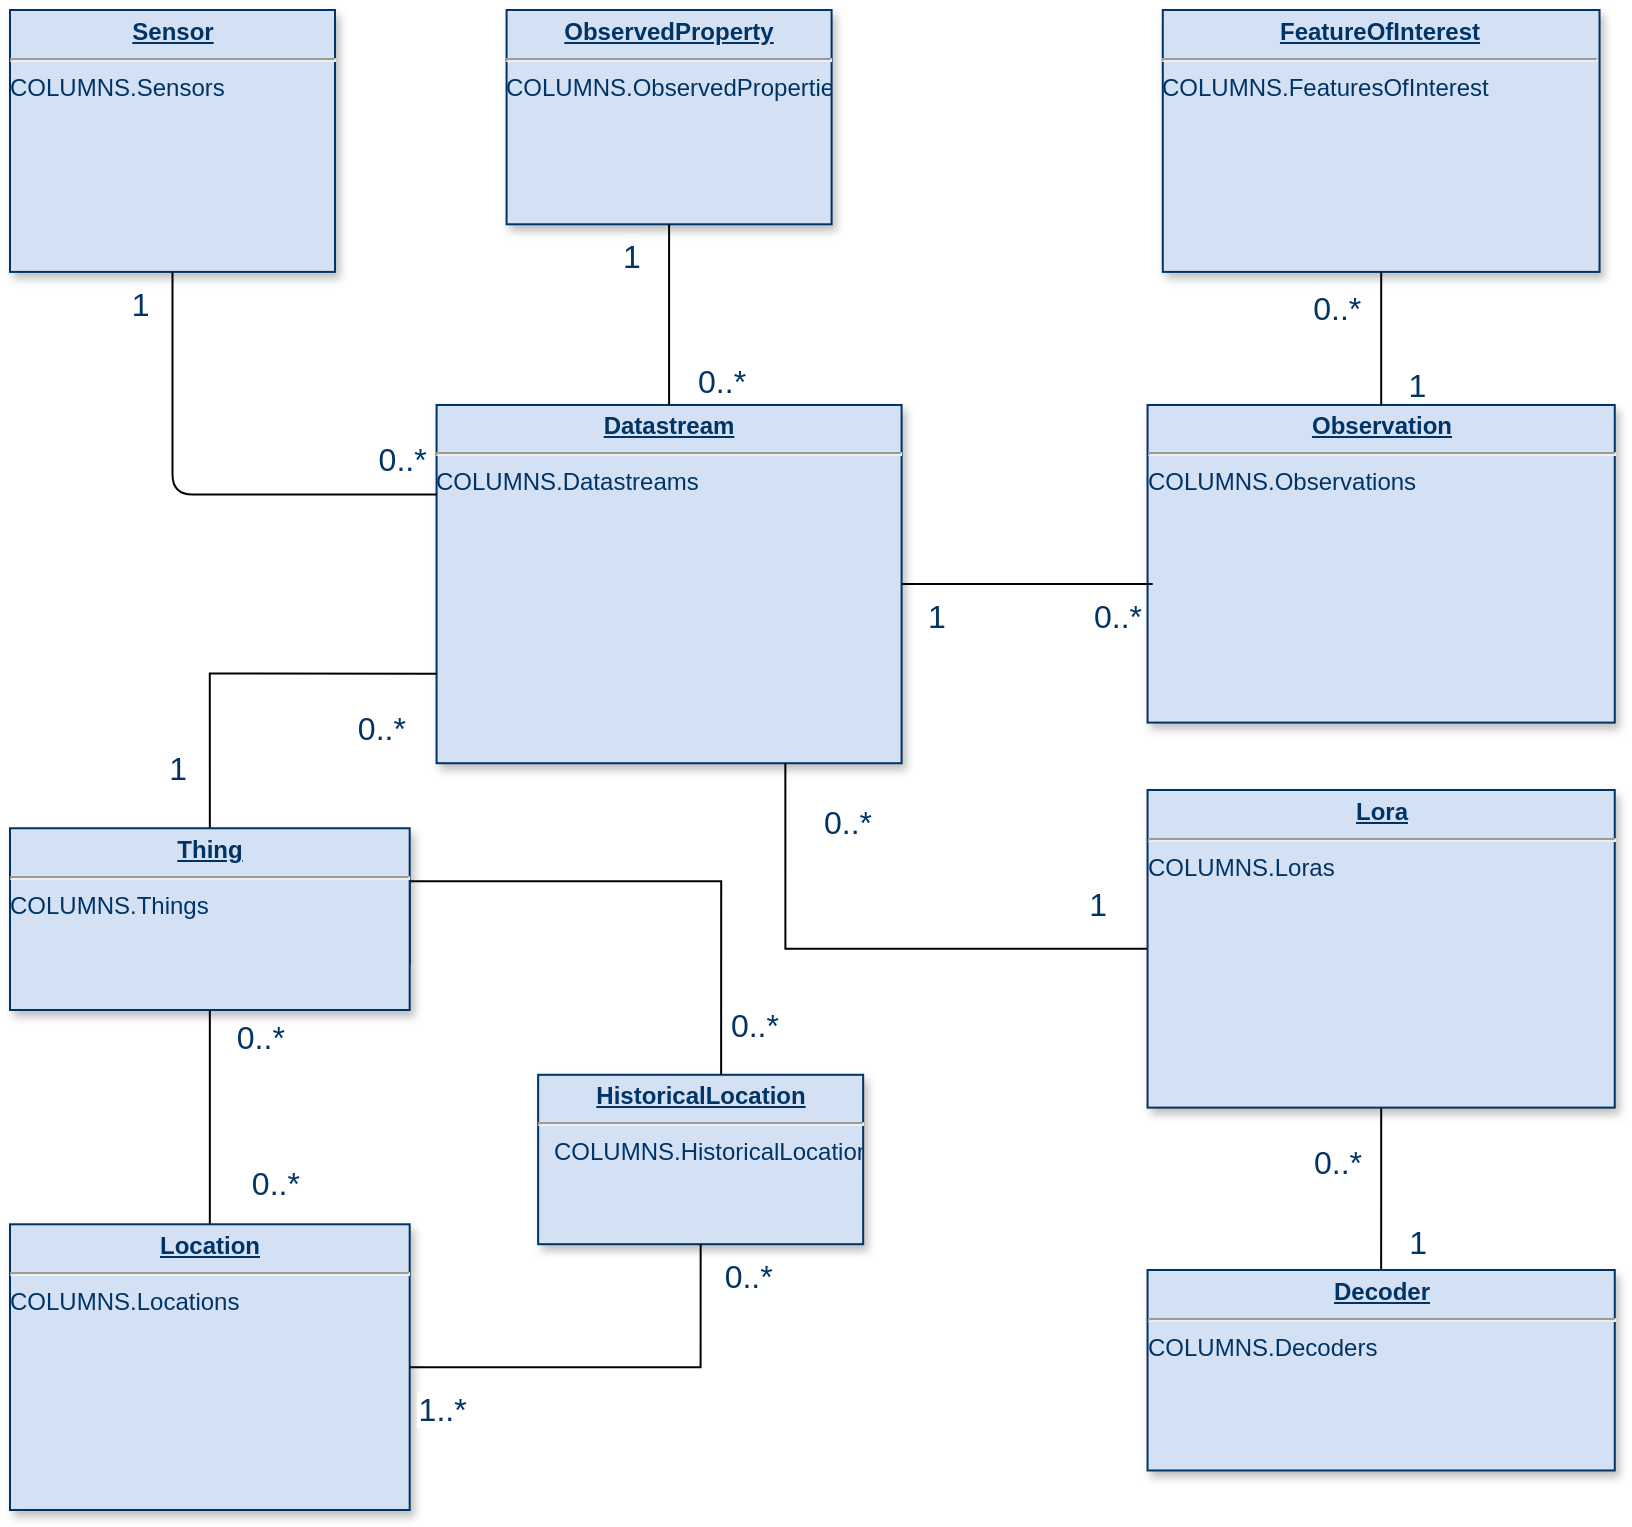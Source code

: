 <mxfile version="22.1.18" type="github">
  <diagram name="Page-1" id="efa7a0a1-bf9b-a30e-e6df-94a7791c09e9">
    <mxGraphModel dx="3053" dy="1057" grid="1" gridSize="10" guides="1" tooltips="1" connect="1" arrows="1" fold="1" page="1" pageScale="1" pageWidth="826" pageHeight="1169" background="none" math="0" shadow="0">
      <root>
        <mxCell id="0" />
        <mxCell id="1" parent="0" />
        <mxCell id="BFmJljl-8hoy7SMpkLxM-120" value="" style="group" parent="1" vertex="1" connectable="0">
          <mxGeometry x="-10" width="810" height="750" as="geometry" />
        </mxCell>
        <mxCell id="22" value="&lt;p style=&quot;margin: 0px; margin-top: 4px; text-align: center; text-decoration: underline;&quot;&gt;&lt;strong&gt;Observation&lt;/strong&gt;&lt;/p&gt;&lt;hr&gt;COLUMNS.Observations" style="verticalAlign=top;align=left;overflow=fill;fontSize=12;fontFamily=Helvetica;html=1;strokeColor=#003366;shadow=1;fillColor=#D4E1F5;fontColor=#003366" parent="BFmJljl-8hoy7SMpkLxM-120" vertex="1">
          <mxGeometry x="568.775" y="197.487" width="233.605" height="158.811" as="geometry" />
        </mxCell>
        <mxCell id="23" value="&lt;p style=&quot;margin: 0px; margin-top: 4px; text-align: center; text-decoration: underline;&quot;&gt;&lt;strong&gt;ObservedProperty&lt;/strong&gt;&lt;/p&gt;&lt;hr&gt;COLUMNS.ObservedProperties" style="verticalAlign=top;align=left;overflow=fill;fontSize=12;fontFamily=Helvetica;html=1;strokeColor=#003366;shadow=1;fillColor=#D4E1F5;fontColor=#003366" parent="BFmJljl-8hoy7SMpkLxM-120" vertex="1">
          <mxGeometry x="248.29" width="162.51" height="107.143" as="geometry" />
        </mxCell>
        <mxCell id="24" value="&lt;p style=&quot;margin: 0px; margin-top: 4px; text-align: center; text-decoration: underline;&quot;&gt;&lt;strong&gt;Sensor&lt;/strong&gt;&lt;/p&gt;&lt;hr&gt;COLUMNS.Sensors" style="verticalAlign=top;align=left;overflow=fill;fontSize=12;fontFamily=Helvetica;html=1;strokeColor=#003366;shadow=1;fillColor=#D4E1F5;fontColor=#003366" parent="BFmJljl-8hoy7SMpkLxM-120" vertex="1">
          <mxGeometry width="162.51" height="130.952" as="geometry" />
        </mxCell>
        <mxCell id="27" value="&lt;p style=&quot;margin: 0px; margin-top: 4px; text-align: center; text-decoration: underline;&quot;&gt;&lt;strong&gt;FeatureOfInterest&lt;/strong&gt;&lt;/p&gt;&lt;hr&gt;COLUMNS.FeaturesOfInterest" style="verticalAlign=top;align=left;overflow=fill;fontSize=12;fontFamily=Helvetica;html=1;strokeColor=#003366;shadow=1;fillColor=#D4E1F5;fontColor=#003366" parent="BFmJljl-8hoy7SMpkLxM-120" vertex="1">
          <mxGeometry x="576.39" width="218.37" height="130.952" as="geometry" />
        </mxCell>
        <mxCell id="28" value="&lt;p style=&quot;margin: 0px; margin-top: 4px; text-align: center; text-decoration: underline;&quot;&gt;&lt;strong&gt;Location&lt;/strong&gt;&lt;/p&gt;&lt;hr&gt;COLUMNS.Locations" style="verticalAlign=top;align=left;overflow=fill;fontSize=12;fontFamily=Helvetica;html=1;strokeColor=#003366;shadow=1;fillColor=#D4E1F5;fontColor=#003366" parent="BFmJljl-8hoy7SMpkLxM-120" vertex="1">
          <mxGeometry y="607.143" width="199.84" height="142.857" as="geometry" />
        </mxCell>
        <mxCell id="29" value="&lt;p style=&quot;margin: 0px; margin-top: 4px; text-align: center; text-decoration: underline;&quot;&gt;&lt;strong&gt;Datastream&lt;/strong&gt;&lt;/p&gt;&lt;hr&gt;COLUMNS.Datastreams" style="verticalAlign=top;align=left;overflow=fill;fontSize=12;fontFamily=Helvetica;html=1;strokeColor=#003366;shadow=1;fillColor=#D4E1F5;fontColor=#003366" parent="BFmJljl-8hoy7SMpkLxM-120" vertex="1">
          <mxGeometry x="213.292" y="197.487" width="232.508" height="179.127" as="geometry" />
        </mxCell>
        <mxCell id="33" value="&lt;p style=&quot;margin: 0px; margin-top: 4px; text-align: center; text-decoration: underline;&quot;&gt;&lt;strong&gt;HistoricalLocation&lt;/strong&gt;&lt;/p&gt;&lt;hr&gt;&lt;p style=&quot;margin: 0px; margin-left: 8px;&quot;&gt;COLUMNS.HistoricalLocations&lt;/p&gt;" style="verticalAlign=top;align=left;overflow=fill;fontSize=12;fontFamily=Helvetica;html=1;strokeColor=#003366;shadow=1;fillColor=#D4E1F5;fontColor=#003366" parent="BFmJljl-8hoy7SMpkLxM-120" vertex="1">
          <mxGeometry x="264.075" y="532.397" width="162.508" height="84.699" as="geometry" />
        </mxCell>
        <mxCell id="51" value="" style="endArrow=none;endSize=12;startArrow=none;startSize=14;startFill=0;edgeStyle=orthogonalEdgeStyle;endFill=0;" parent="BFmJljl-8hoy7SMpkLxM-120" source="23" target="29" edge="1">
          <mxGeometry x="395.463" y="423.497" as="geometry">
            <mxPoint x="385.306" y="411.397" as="sourcePoint" />
            <mxPoint x="547.814" y="411.397" as="targetPoint" />
          </mxGeometry>
        </mxCell>
        <mxCell id="52" value="1" style="resizable=0;align=left;verticalAlign=top;labelBackgroundColor=#ffffff;fontSize=16;strokeColor=#003366;shadow=1;fillColor=#D4E1F5;fontColor=#003366" parent="51" connectable="0" vertex="1">
          <mxGeometry x="-1" relative="1" as="geometry">
            <mxPoint x="-25" as="offset" />
          </mxGeometry>
        </mxCell>
        <mxCell id="53" value="0..*&#xa;" style="resizable=0;align=right;verticalAlign=top;labelBackgroundColor=#ffffff;fontSize=16;strokeColor=#003366;shadow=1;fillColor=#D4E1F5;fontColor=#003366" parent="51" connectable="0" vertex="1">
          <mxGeometry x="1" relative="1" as="geometry">
            <mxPoint x="40" y="-28" as="offset" />
          </mxGeometry>
        </mxCell>
        <mxCell id="66" value="" style="endArrow=none;endSize=12;startArrow=none;startSize=14;startFill=0;edgeStyle=orthogonalEdgeStyle;entryX=1;entryY=0.5;entryDx=0;entryDy=0;endFill=0;exitX=0.5;exitY=1;exitDx=0;exitDy=0;rounded=0;curved=0;" parent="BFmJljl-8hoy7SMpkLxM-120" source="33" target="28" edge="1">
          <mxGeometry x="476.717" y="636.649" as="geometry">
            <mxPoint x="466.56" y="624.55" as="sourcePoint" />
            <mxPoint x="985.204" y="919.594" as="targetPoint" />
          </mxGeometry>
        </mxCell>
        <mxCell id="67" value="0..*" style="resizable=0;align=left;verticalAlign=top;labelBackgroundColor=#ffffff;fontSize=16;strokeColor=#003366;shadow=1;fillColor=#D4E1F5;fontColor=#003366" parent="66" connectable="0" vertex="1">
          <mxGeometry x="-1" relative="1" as="geometry">
            <mxPoint x="10" as="offset" />
          </mxGeometry>
        </mxCell>
        <mxCell id="68" value="1..*" style="resizable=0;align=right;verticalAlign=top;labelBackgroundColor=#ffffff;fontSize=16;strokeColor=#003366;shadow=1;fillColor=#D4E1F5;fontColor=#003366" parent="66" connectable="0" vertex="1">
          <mxGeometry x="1" relative="1" as="geometry">
            <mxPoint x="30" y="5" as="offset" />
          </mxGeometry>
        </mxCell>
        <mxCell id="72" value="" style="endArrow=none;endSize=12;startArrow=none;startSize=14;startFill=0;edgeStyle=orthogonalEdgeStyle;entryX=0;entryY=0.75;rounded=0;endFill=0;exitX=0.5;exitY=0;exitDx=0;exitDy=0;entryDx=0;entryDy=0;" parent="BFmJljl-8hoy7SMpkLxM-120" source="34" target="29" edge="1">
          <mxGeometry x="425.933" y="992.194" as="geometry">
            <mxPoint x="415.776" y="980.094" as="sourcePoint" />
            <mxPoint x="578.284" y="980.094" as="targetPoint" />
          </mxGeometry>
        </mxCell>
        <mxCell id="73" value="0..*&#xa;" style="resizable=0;align=left;verticalAlign=top;labelBackgroundColor=#ffffff;fontSize=16;strokeColor=#003366;shadow=1;fillColor=#D4E1F5;fontColor=#003366" parent="72" connectable="0" vertex="1">
          <mxGeometry x="-1" relative="1" as="geometry">
            <mxPoint x="72" y="-66" as="offset" />
          </mxGeometry>
        </mxCell>
        <mxCell id="74" value="1" style="resizable=0;align=right;verticalAlign=top;labelBackgroundColor=#ffffff;fontSize=16;strokeColor=#003366;shadow=1;fillColor=#D4E1F5;fontColor=#003366" parent="72" connectable="0" vertex="1">
          <mxGeometry x="1" relative="1" as="geometry">
            <mxPoint x="-123" y="31" as="offset" />
          </mxGeometry>
        </mxCell>
        <mxCell id="84" value="" style="endArrow=none;endSize=12;startArrow=none;startSize=14;startFill=0;edgeStyle=orthogonalEdgeStyle;endFill=0;" parent="BFmJljl-8hoy7SMpkLxM-120" source="27" target="22" edge="1">
          <mxGeometry x="1411.137" y="157.299" as="geometry">
            <mxPoint x="1400.98" y="145.199" as="sourcePoint" />
            <mxPoint x="1563.488" y="145.199" as="targetPoint" />
          </mxGeometry>
        </mxCell>
        <mxCell id="85" value="0..*" style="resizable=0;align=left;verticalAlign=top;labelBackgroundColor=#ffffff;fontSize=16;strokeColor=#003366;shadow=1;fillColor=#D4E1F5;fontColor=#003366" parent="84" connectable="0" vertex="1">
          <mxGeometry x="-1" relative="1" as="geometry">
            <mxPoint x="-36" y="2" as="offset" />
          </mxGeometry>
        </mxCell>
        <mxCell id="86" value="1" style="resizable=0;align=right;verticalAlign=top;labelBackgroundColor=#ffffff;fontSize=16;strokeColor=#003366;shadow=1;fillColor=#D4E1F5;fontColor=#003366" parent="84" connectable="0" vertex="1">
          <mxGeometry x="1" relative="1" as="geometry">
            <mxPoint x="24" y="-26" as="offset" />
          </mxGeometry>
        </mxCell>
        <mxCell id="99" value="" style="endArrow=none;endSize=12;startArrow=none;startSize=14;startFill=0;edgeStyle=orthogonalEdgeStyle;endFill=0;exitX=0;exitY=0.25;exitDx=0;exitDy=0;" parent="BFmJljl-8hoy7SMpkLxM-120" source="29" target="24" edge="1">
          <mxGeometry x="375.149" y="435.597" as="geometry">
            <mxPoint x="364.993" y="423.497" as="sourcePoint" />
            <mxPoint x="527.5" y="423.497" as="targetPoint" />
            <Array as="points" />
          </mxGeometry>
        </mxCell>
        <mxCell id="100" value="0..*&#xa;" style="resizable=0;align=left;verticalAlign=top;labelBackgroundColor=#ffffff;fontSize=16;strokeColor=#003366;shadow=1;fillColor=#D4E1F5;fontColor=#003366" parent="99" connectable="0" vertex="1">
          <mxGeometry x="-1" relative="1" as="geometry">
            <mxPoint x="-31" y="-34" as="offset" />
          </mxGeometry>
        </mxCell>
        <mxCell id="101" value="1" style="resizable=0;align=right;verticalAlign=top;labelBackgroundColor=#ffffff;fontSize=16;strokeColor=#003366;shadow=1;fillColor=#D4E1F5;fontColor=#003366" parent="99" connectable="0" vertex="1">
          <mxGeometry x="1" relative="1" as="geometry">
            <mxPoint x="-10" as="offset" />
          </mxGeometry>
        </mxCell>
        <mxCell id="107" value="" style="endArrow=none;edgeStyle=orthogonalEdgeStyle;" parent="BFmJljl-8hoy7SMpkLxM-120" source="28" target="34" edge="1">
          <mxGeometry x="192.978" y="1149.493" as="geometry">
            <mxPoint x="182.821" y="1137.393" as="sourcePoint" />
            <mxPoint x="345.329" y="1137.393" as="targetPoint" />
          </mxGeometry>
        </mxCell>
        <mxCell id="108" value="0..*" style="resizable=0;align=left;verticalAlign=bottom;labelBackgroundColor=#ffffff;fontSize=16;strokeColor=#003366;shadow=1;fillColor=#D4E1F5;fontColor=#003366" parent="107" connectable="0" vertex="1">
          <mxGeometry x="-1" relative="1" as="geometry">
            <mxPoint x="19" y="-10" as="offset" />
          </mxGeometry>
        </mxCell>
        <mxCell id="109" value="0..*" style="resizable=0;align=right;verticalAlign=bottom;labelBackgroundColor=#ffffff;fontSize=16;strokeColor=#003366;shadow=1;fillColor=#D4E1F5;fontColor=#003366" parent="107" connectable="0" vertex="1">
          <mxGeometry x="1" relative="1" as="geometry">
            <mxPoint x="39" y="24" as="offset" />
          </mxGeometry>
        </mxCell>
        <mxCell id="BFmJljl-8hoy7SMpkLxM-113" value="1" style="resizable=0;align=right;verticalAlign=top;labelBackgroundColor=#ffffff;fontSize=16;strokeColor=#003366;shadow=1;fillColor=#D4E1F5;fontColor=#003366" parent="BFmJljl-8hoy7SMpkLxM-120" connectable="0" vertex="1">
          <mxGeometry x="192.978" y="431.06" as="geometry" />
        </mxCell>
        <mxCell id="BFmJljl-8hoy7SMpkLxM-115" value="0..*" style="resizable=0;align=right;verticalAlign=bottom;labelBackgroundColor=#ffffff;fontSize=16;strokeColor=#003366;shadow=1;fillColor=#D4E1F5;fontColor=#003366" parent="BFmJljl-8hoy7SMpkLxM-120" connectable="0" vertex="1">
          <mxGeometry x="385.956" y="518.034" as="geometry" />
        </mxCell>
        <mxCell id="BFmJljl-8hoy7SMpkLxM-117" style="edgeStyle=orthogonalEdgeStyle;rounded=0;orthogonalLoop=1;jettySize=auto;html=1;exitX=1;exitY=0.5;exitDx=0;exitDy=0;entryX=0.011;entryY=0.564;entryDx=0;entryDy=0;entryPerimeter=0;endArrow=none;endFill=0;" parent="BFmJljl-8hoy7SMpkLxM-120" source="29" target="22" edge="1">
          <mxGeometry relative="1" as="geometry" />
        </mxCell>
        <mxCell id="BFmJljl-8hoy7SMpkLxM-118" value="0..*" style="resizable=0;align=left;verticalAlign=top;labelBackgroundColor=#ffffff;fontSize=16;strokeColor=#003366;shadow=1;fillColor=#D4E1F5;fontColor=#003366" parent="BFmJljl-8hoy7SMpkLxM-120" connectable="0" vertex="1">
          <mxGeometry x="540.004" y="287.048" as="geometry" />
        </mxCell>
        <mxCell id="BFmJljl-8hoy7SMpkLxM-119" value="1" style="resizable=0;align=left;verticalAlign=top;labelBackgroundColor=#ffffff;fontSize=16;strokeColor=#003366;shadow=1;fillColor=#D4E1F5;fontColor=#003366" parent="BFmJljl-8hoy7SMpkLxM-120" connectable="0" vertex="1">
          <mxGeometry x="457.053" y="287.048" as="geometry" />
        </mxCell>
        <mxCell id="8hSMWQ1HfBlxUPfsXbxD-109" value="" style="edgeStyle=orthogonalEdgeStyle;rounded=0;orthogonalLoop=1;jettySize=auto;html=1;entryX=1;entryY=0.75;entryDx=0;entryDy=0;exitX=0.563;exitY=0;exitDx=0;exitDy=0;exitPerimeter=0;endArrow=none;endFill=0;" parent="BFmJljl-8hoy7SMpkLxM-120" source="33" target="34" edge="1">
          <mxGeometry relative="1" as="geometry">
            <mxPoint x="356" y="532.143" as="sourcePoint" />
            <mxPoint x="172.665" y="435.597" as="targetPoint" />
            <Array as="points">
              <mxPoint x="355.486" y="435.597" />
            </Array>
          </mxGeometry>
        </mxCell>
        <mxCell id="34" value="&lt;p style=&quot;margin: 0px ; margin-top: 4px ; text-align: center ; text-decoration: underline&quot;&gt;&lt;strong&gt;Thing&lt;/strong&gt;&lt;/p&gt;&lt;hr&gt;COLUMNS.Things" style="verticalAlign=top;align=left;overflow=fill;fontSize=12;fontFamily=Helvetica;html=1;strokeColor=#003366;shadow=1;fillColor=#D4E1F5;fontColor=#003366" parent="BFmJljl-8hoy7SMpkLxM-120" vertex="1">
          <mxGeometry y="409.131" width="199.84" height="90.869" as="geometry" />
        </mxCell>
        <mxCell id="ud7CbGnxaNB6CiTCzgtE-111" style="edgeStyle=orthogonalEdgeStyle;rounded=0;orthogonalLoop=1;jettySize=auto;html=1;entryX=0.75;entryY=1;entryDx=0;entryDy=0;endArrow=none;endFill=0;" edge="1" parent="BFmJljl-8hoy7SMpkLxM-120" source="ud7CbGnxaNB6CiTCzgtE-109" target="29">
          <mxGeometry relative="1" as="geometry" />
        </mxCell>
        <mxCell id="ud7CbGnxaNB6CiTCzgtE-115" style="edgeStyle=orthogonalEdgeStyle;rounded=0;orthogonalLoop=1;jettySize=auto;html=1;endArrow=none;endFill=0;" edge="1" parent="BFmJljl-8hoy7SMpkLxM-120" source="ud7CbGnxaNB6CiTCzgtE-109">
          <mxGeometry relative="1" as="geometry">
            <mxPoint x="685.573" y="630" as="targetPoint" />
          </mxGeometry>
        </mxCell>
        <mxCell id="ud7CbGnxaNB6CiTCzgtE-109" value="&lt;p style=&quot;margin: 0px; margin-top: 4px; text-align: center; text-decoration: underline;&quot;&gt;&lt;strong&gt;Lora&lt;/strong&gt;&lt;/p&gt;&lt;hr&gt;COLUMNS.Loras" style="verticalAlign=top;align=left;overflow=fill;fontSize=12;fontFamily=Helvetica;html=1;strokeColor=#003366;shadow=1;fillColor=#D4E1F5;fontColor=#003366" vertex="1" parent="BFmJljl-8hoy7SMpkLxM-120">
          <mxGeometry x="568.77" y="389.997" width="233.605" height="158.811" as="geometry" />
        </mxCell>
        <mxCell id="ud7CbGnxaNB6CiTCzgtE-110" value="&lt;p style=&quot;margin: 0px; margin-top: 4px; text-align: center; text-decoration: underline;&quot;&gt;&lt;strong&gt;Decoder&lt;/strong&gt;&lt;/p&gt;&lt;hr&gt;&lt;div&gt;COLUMNS.Decoders&lt;/div&gt;&lt;div&gt;&lt;br&gt;&lt;/div&gt;" style="verticalAlign=top;align=left;overflow=fill;fontSize=12;fontFamily=Helvetica;html=1;strokeColor=#003366;shadow=1;fillColor=#D4E1F5;fontColor=#003366" vertex="1" parent="BFmJljl-8hoy7SMpkLxM-120">
          <mxGeometry x="568.77" y="630" width="233.61" height="100.24" as="geometry" />
        </mxCell>
        <mxCell id="ud7CbGnxaNB6CiTCzgtE-113" value="0..*&#xa;" style="resizable=0;align=left;verticalAlign=top;labelBackgroundColor=#ffffff;fontSize=16;strokeColor=#003366;shadow=1;fillColor=#D4E1F5;fontColor=#003366" connectable="0" vertex="1" parent="BFmJljl-8hoy7SMpkLxM-120">
          <mxGeometry x="405" y="390" as="geometry" />
        </mxCell>
        <mxCell id="ud7CbGnxaNB6CiTCzgtE-114" value="1" style="resizable=0;align=right;verticalAlign=top;labelBackgroundColor=#ffffff;fontSize=16;strokeColor=#003366;shadow=1;fillColor=#D4E1F5;fontColor=#003366" connectable="0" vertex="1" parent="BFmJljl-8hoy7SMpkLxM-120">
          <mxGeometry x="550" y="431.06" as="geometry" />
        </mxCell>
        <mxCell id="ud7CbGnxaNB6CiTCzgtE-116" value="1" style="resizable=0;align=right;verticalAlign=top;labelBackgroundColor=#ffffff;fontSize=16;strokeColor=#003366;shadow=1;fillColor=#D4E1F5;fontColor=#003366" connectable="0" vertex="1" parent="BFmJljl-8hoy7SMpkLxM-120">
          <mxGeometry x="710" y="600" as="geometry" />
        </mxCell>
        <mxCell id="ud7CbGnxaNB6CiTCzgtE-119" value="0..*&#xa;" style="resizable=0;align=left;verticalAlign=top;labelBackgroundColor=#ffffff;fontSize=16;strokeColor=#003366;shadow=1;fillColor=#D4E1F5;fontColor=#003366" connectable="0" vertex="1" parent="BFmJljl-8hoy7SMpkLxM-120">
          <mxGeometry x="650" y="560" as="geometry" />
        </mxCell>
      </root>
    </mxGraphModel>
  </diagram>
</mxfile>
